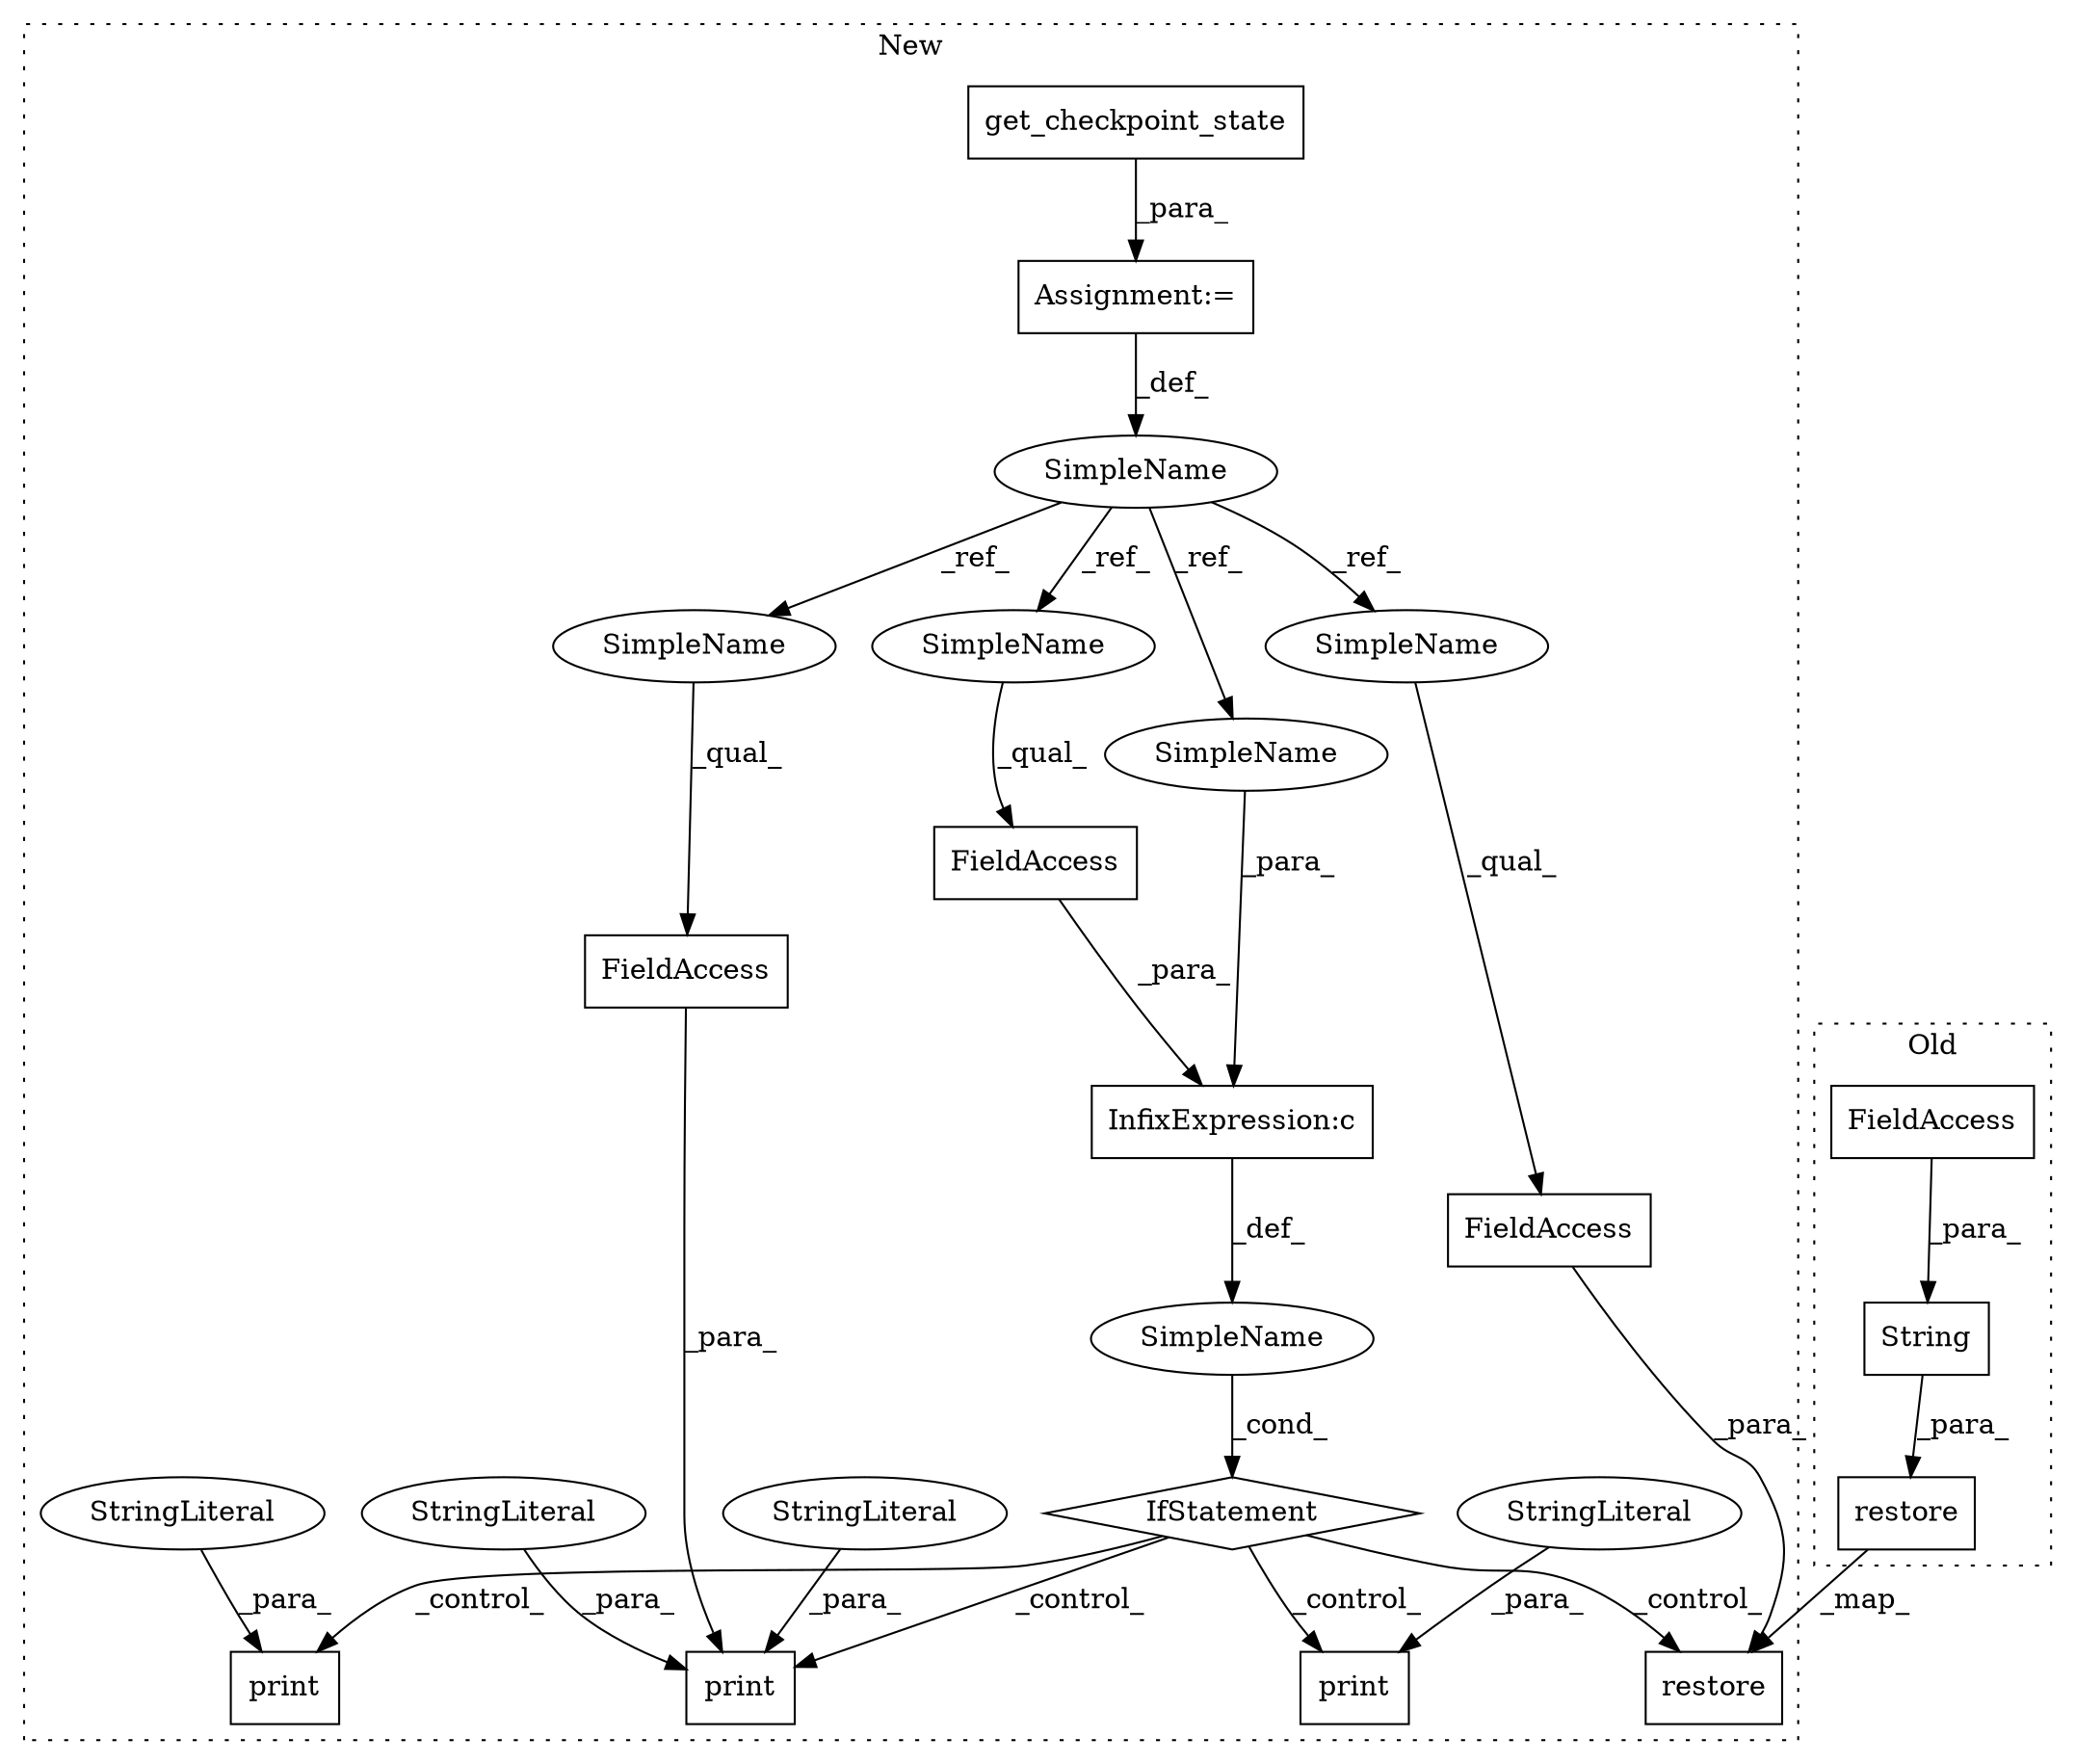 digraph G {
subgraph cluster0 {
1 [label="restore" a="32" s="5976,6016" l="8,1" shape="box"];
14 [label="String" a="32" s="5995,6015" l="7,1" shape="box"];
15 [label="FieldAccess" a="22" s="6002" l="13" shape="box"];
label = "Old";
style="dotted";
}
subgraph cluster1 {
2 [label="restore" a="32" s="6402,6447" l="8,1" shape="box"];
3 [label="IfStatement" a="25" s="6269,6307" l="4,2" shape="diamond"];
4 [label="SimpleName" a="42" s="" l="" shape="ellipse"];
5 [label="InfixExpression:c" a="27" s="6277" l="4" shape="box"];
6 [label="print" a="32" s="6503,6546" l="6,1" shape="box"];
7 [label="get_checkpoint_state" a="32" s="6241" l="22" shape="box"];
8 [label="print" a="32" s="6317,6387" l="6,1" shape="box"];
9 [label="SimpleName" a="42" s="6231" l="4" shape="ellipse"];
10 [label="FieldAccess" a="22" s="6281" l="26" shape="box"];
11 [label="print" a="32" s="6456,6480" l="6,1" shape="box"];
12 [label="FieldAccess" a="22" s="6421" l="26" shape="box"];
13 [label="FieldAccess" a="22" s="6356" l="26" shape="box"];
16 [label="StringLiteral" a="45" s="6383" l="4" shape="ellipse"];
17 [label="StringLiteral" a="45" s="6323" l="32" shape="ellipse"];
18 [label="StringLiteral" a="45" s="6509" l="37" shape="ellipse"];
19 [label="Assignment:=" a="7" s="6235" l="1" shape="box"];
20 [label="StringLiteral" a="45" s="6462" l="18" shape="ellipse"];
21 [label="SimpleName" a="42" s="6273" l="4" shape="ellipse"];
22 [label="SimpleName" a="42" s="6281" l="4" shape="ellipse"];
23 [label="SimpleName" a="42" s="6421" l="4" shape="ellipse"];
24 [label="SimpleName" a="42" s="6356" l="4" shape="ellipse"];
label = "New";
style="dotted";
}
1 -> 2 [label="_map_"];
3 -> 6 [label="_control_"];
3 -> 11 [label="_control_"];
3 -> 2 [label="_control_"];
3 -> 8 [label="_control_"];
4 -> 3 [label="_cond_"];
5 -> 4 [label="_def_"];
7 -> 19 [label="_para_"];
9 -> 21 [label="_ref_"];
9 -> 22 [label="_ref_"];
9 -> 24 [label="_ref_"];
9 -> 23 [label="_ref_"];
10 -> 5 [label="_para_"];
12 -> 2 [label="_para_"];
13 -> 8 [label="_para_"];
14 -> 1 [label="_para_"];
15 -> 14 [label="_para_"];
16 -> 8 [label="_para_"];
17 -> 8 [label="_para_"];
18 -> 6 [label="_para_"];
19 -> 9 [label="_def_"];
20 -> 11 [label="_para_"];
21 -> 5 [label="_para_"];
22 -> 10 [label="_qual_"];
23 -> 12 [label="_qual_"];
24 -> 13 [label="_qual_"];
}